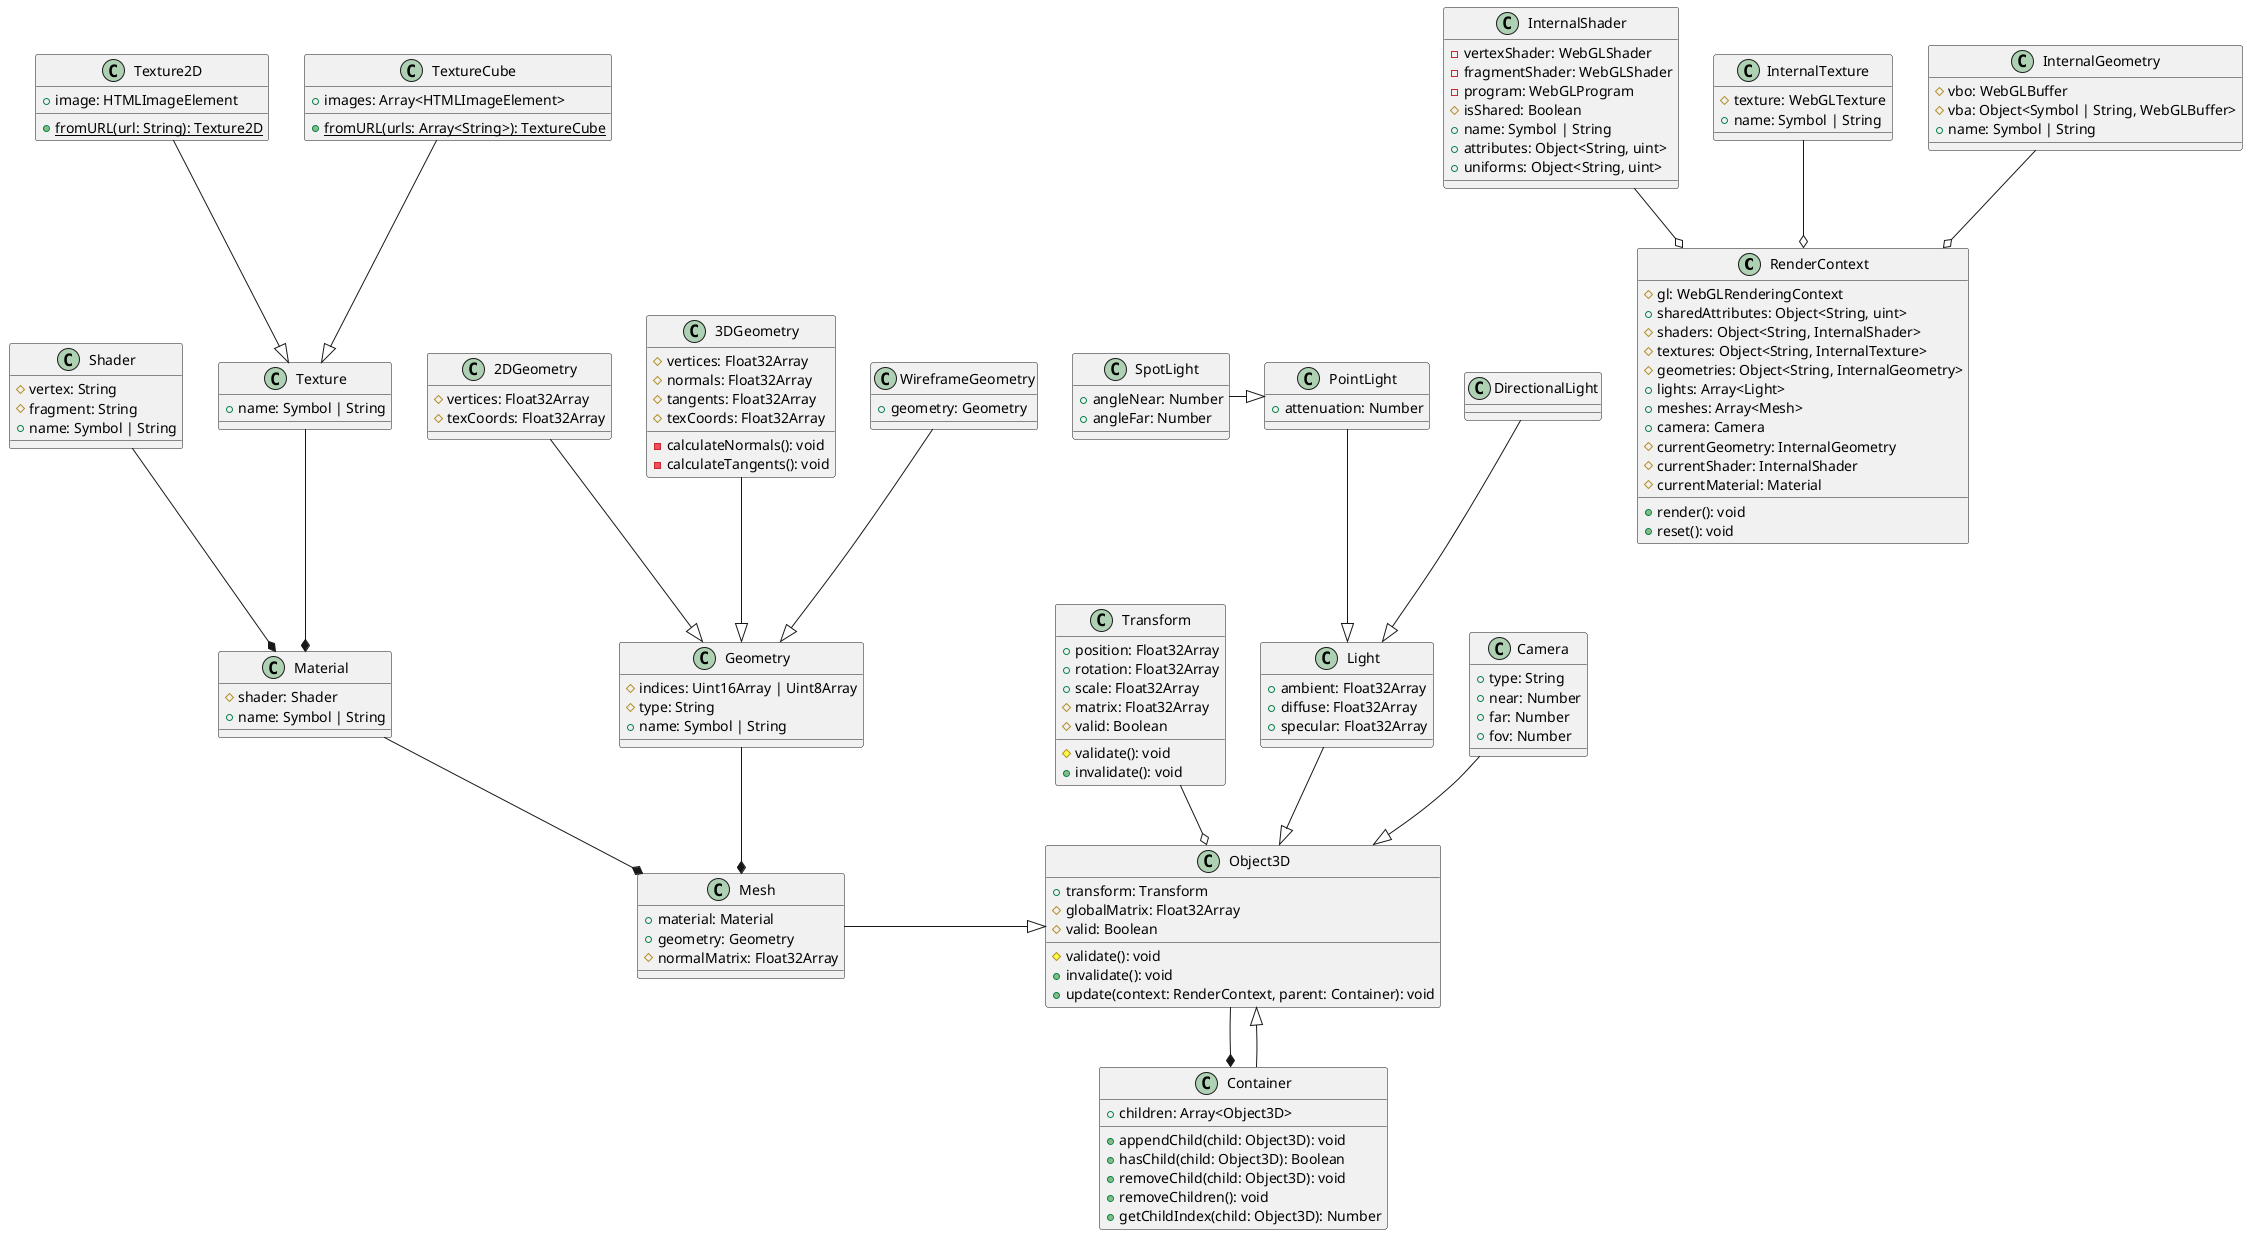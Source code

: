 @startuml

class RenderContext {
  #gl: WebGLRenderingContext
  +sharedAttributes: Object<String, uint>
  #shaders: Object<String, InternalShader>
  #textures: Object<String, InternalTexture>
  #geometries: Object<String, InternalGeometry>
  +lights: Array<Light>
  +meshes: Array<Mesh>
  +camera: Camera
  #currentGeometry: InternalGeometry
  #currentShader: InternalShader
  #currentMaterial: Material
  +render(): void
  +reset(): void
}

class InternalShader {
  -vertexShader: WebGLShader
  -fragmentShader: WebGLShader
  -program: WebGLProgram
  #isShared: Boolean
  +name: Symbol | String
  +attributes: Object<String, uint>
  +uniforms: Object<String, uint>
}

InternalShader --o RenderContext

class Shader {
  #vertex: String
  #fragment: String
  +name: Symbol | String
}

class InternalTexture {
  #texture: WebGLTexture
  +name: Symbol | String
}

InternalTexture --o RenderContext

class Texture {
  +name: Symbol | String
}

class Texture2D {
  +image: HTMLImageElement
  {static} +fromURL(url: String): Texture2D
}

class TextureCube {
  +images: Array<HTMLImageElement>
  {static} +fromURL(urls: Array<String>): TextureCube
}

Texture2D --|> Texture
TextureCube --|> Texture

class Material {
  #shader: Shader
  +name: Symbol | String
}

Shader --* Material
Texture --* Material

class InternalGeometry {
  #vbo: WebGLBuffer
  #vba: Object<Symbol | String, WebGLBuffer>
  +name: Symbol | String
}

InternalGeometry --o RenderContext

class Geometry {
  #indices: Uint16Array | Uint8Array
  #type: String
  +name: Symbol | String
}

class 2DGeometry {
  #vertices: Float32Array
  #texCoords: Float32Array
}

class 3DGeometry {
  #vertices: Float32Array
  #normals: Float32Array
  #tangents: Float32Array
  #texCoords: Float32Array
  -calculateNormals(): void
  -calculateTangents(): void
}

2DGeometry --|> Geometry
3DGeometry --|> Geometry

class WireframeGeometry {
  +geometry: Geometry
}

WireframeGeometry --|> Geometry

class Transform {
  +position: Float32Array
  +rotation: Float32Array
  +scale: Float32Array
  #matrix: Float32Array
  #valid: Boolean
  #validate(): void
  +invalidate(): void
}

class Object3D {
  +transform: Transform
  #globalMatrix: Float32Array
  #valid: Boolean
  #validate(): void
  +invalidate(): void
  +update(context: RenderContext, parent: Container): void
}

Transform --o Object3D

class Mesh {
  +material: Material
  +geometry: Geometry
  #normalMatrix: Float32Array
}

Mesh -|> Object3D

class Light {
  +ambient: Float32Array
  +diffuse: Float32Array
  +specular: Float32Array
}

Light --|> Object3D

class PointLight {
  +attenuation: Number
}

PointLight --|> Light

class SpotLight {
  +angleNear: Number
  +angleFar: Number
}

SpotLight -|> PointLight

class DirectionalLight {

}

DirectionalLight --|> Light

class Camera {
  +type: String
  +near: Number
  +far: Number
  +fov: Number
}

Camera --|> Object3D

class Container {
  +children: Array<Object3D>
  +appendChild(child: Object3D): void
  +hasChild(child: Object3D): Boolean
  +removeChild(child: Object3D): void
  +removeChildren(): void
  +getChildIndex(child: Object3D): Number
}

Object3D --* Container
Container --|> Object3D

Geometry --* Mesh
Material --* Mesh

@enduml

